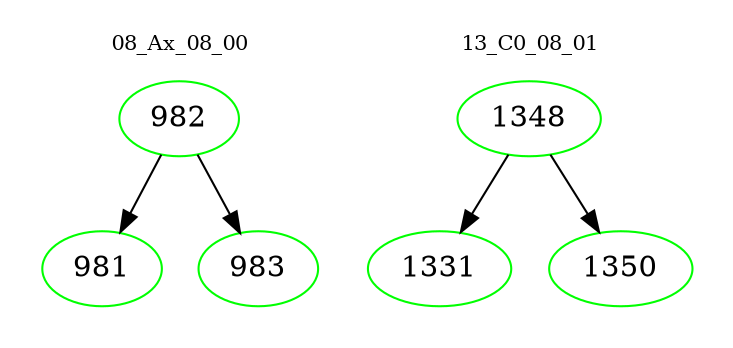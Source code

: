 digraph{
subgraph cluster_0 {
color = white
label = "08_Ax_08_00";
fontsize=10;
T0_982 [label="982", color="green"]
T0_982 -> T0_981 [color="black"]
T0_981 [label="981", color="green"]
T0_982 -> T0_983 [color="black"]
T0_983 [label="983", color="green"]
}
subgraph cluster_1 {
color = white
label = "13_C0_08_01";
fontsize=10;
T1_1348 [label="1348", color="green"]
T1_1348 -> T1_1331 [color="black"]
T1_1331 [label="1331", color="green"]
T1_1348 -> T1_1350 [color="black"]
T1_1350 [label="1350", color="green"]
}
}
